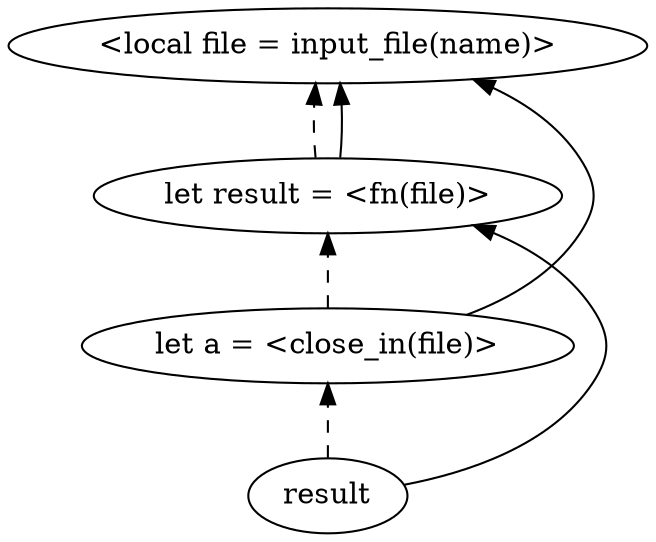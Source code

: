digraph G {
  rankdir = "BT";
  clusterrank = "local";
  ordering = "in";

  file[label="<local file = input_file(name)>"];

  result[label="let result = <fn(file)>"];
  result -> file[style=dashed];
  result -> file;

  a[label="let a = <close_in(file)>"];
  a -> result[style=dashed];
  a -> file;

  b[label="result"];
  b -> result;
  b -> a[weight=2,style=dashed];
}
